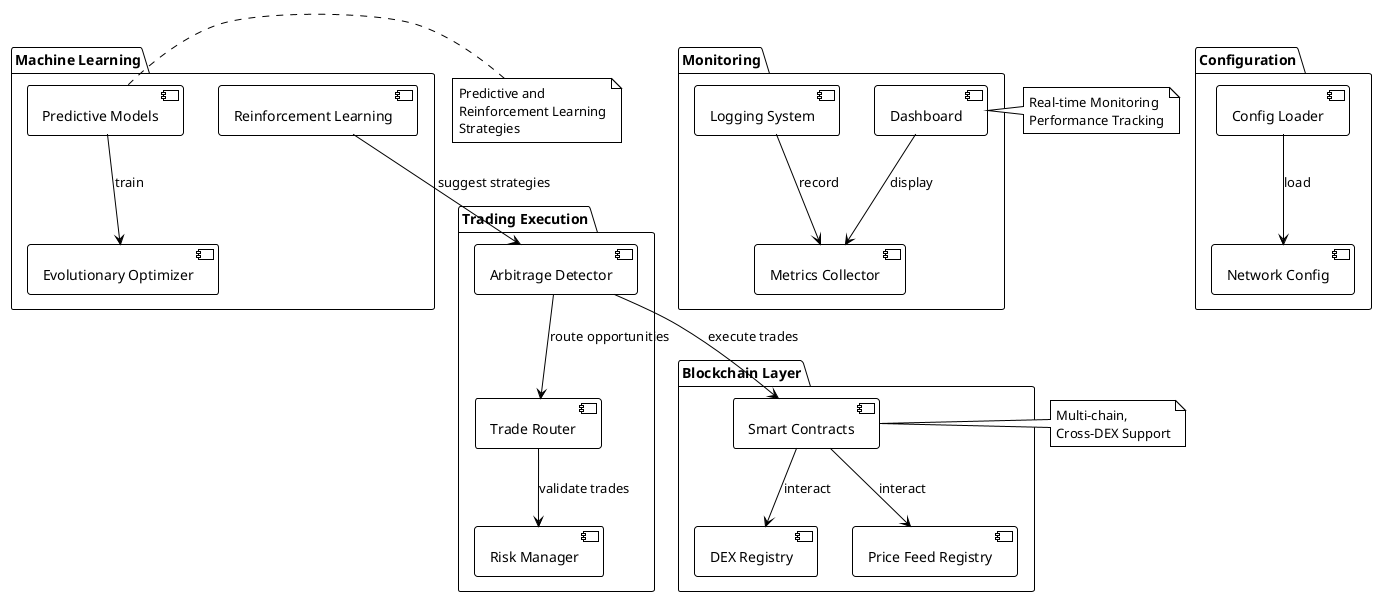 @startuml
!theme plain
skinparam componentStyle uml2

package "Blockchain Layer" {
    [Smart Contracts] as Contracts
    [DEX Registry] as DEXRegistry
    [Price Feed Registry] as PriceFeedRegistry
}

package "Trading Execution" {
    [Arbitrage Detector] as Detector
    [Trade Router] as Router
    [Risk Manager] as RiskManager
}

package "Machine Learning" {
    [Predictive Models] as MLModels
    [Reinforcement Learning] as RLModels
    [Evolutionary Optimizer] as Optimizer
}

package "Monitoring" {
    [Dashboard] as Dashboard
    [Logging System] as Logging
    [Metrics Collector] as Metrics
}

package "Configuration" {
    [Config Loader] as ConfigLoader
    [Network Config] as NetworkConfig
}

Contracts --> DEXRegistry : interact
Contracts --> PriceFeedRegistry : interact
Detector --> Router : route opportunities
Router --> RiskManager : validate trades
MLModels --> Optimizer : train
RLModels --> Detector : suggest strategies
Dashboard --> Metrics : display
Logging --> Metrics : record
ConfigLoader --> NetworkConfig : load
Detector --> Contracts : execute trades

note right of Contracts
  Multi-chain, 
  Cross-DEX Support
end note

note left of MLModels
  Predictive and 
  Reinforcement Learning
  Strategies
end note

note right of Dashboard
  Real-time Monitoring
  Performance Tracking
end note

@enduml
